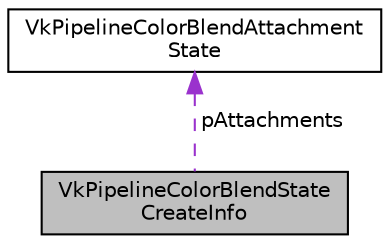 digraph "VkPipelineColorBlendStateCreateInfo"
{
 // LATEX_PDF_SIZE
  edge [fontname="Helvetica",fontsize="10",labelfontname="Helvetica",labelfontsize="10"];
  node [fontname="Helvetica",fontsize="10",shape=record];
  Node1 [label="VkPipelineColorBlendState\lCreateInfo",height=0.2,width=0.4,color="black", fillcolor="grey75", style="filled", fontcolor="black",tooltip=" "];
  Node2 -> Node1 [dir="back",color="darkorchid3",fontsize="10",style="dashed",label=" pAttachments" ];
  Node2 [label="VkPipelineColorBlendAttachment\lState",height=0.2,width=0.4,color="black", fillcolor="white", style="filled",URL="$structVkPipelineColorBlendAttachmentState.html",tooltip=" "];
}
